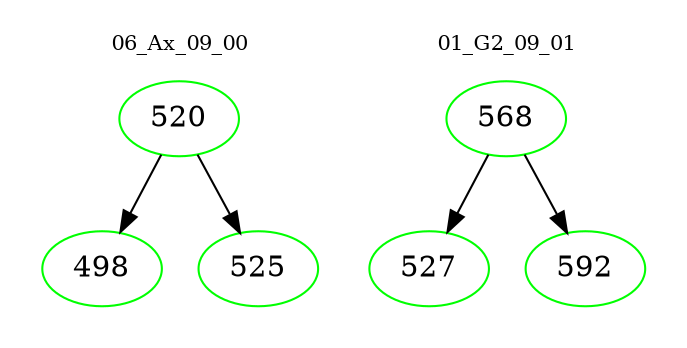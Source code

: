 digraph{
subgraph cluster_0 {
color = white
label = "06_Ax_09_00";
fontsize=10;
T0_520 [label="520", color="green"]
T0_520 -> T0_498 [color="black"]
T0_498 [label="498", color="green"]
T0_520 -> T0_525 [color="black"]
T0_525 [label="525", color="green"]
}
subgraph cluster_1 {
color = white
label = "01_G2_09_01";
fontsize=10;
T1_568 [label="568", color="green"]
T1_568 -> T1_527 [color="black"]
T1_527 [label="527", color="green"]
T1_568 -> T1_592 [color="black"]
T1_592 [label="592", color="green"]
}
}
